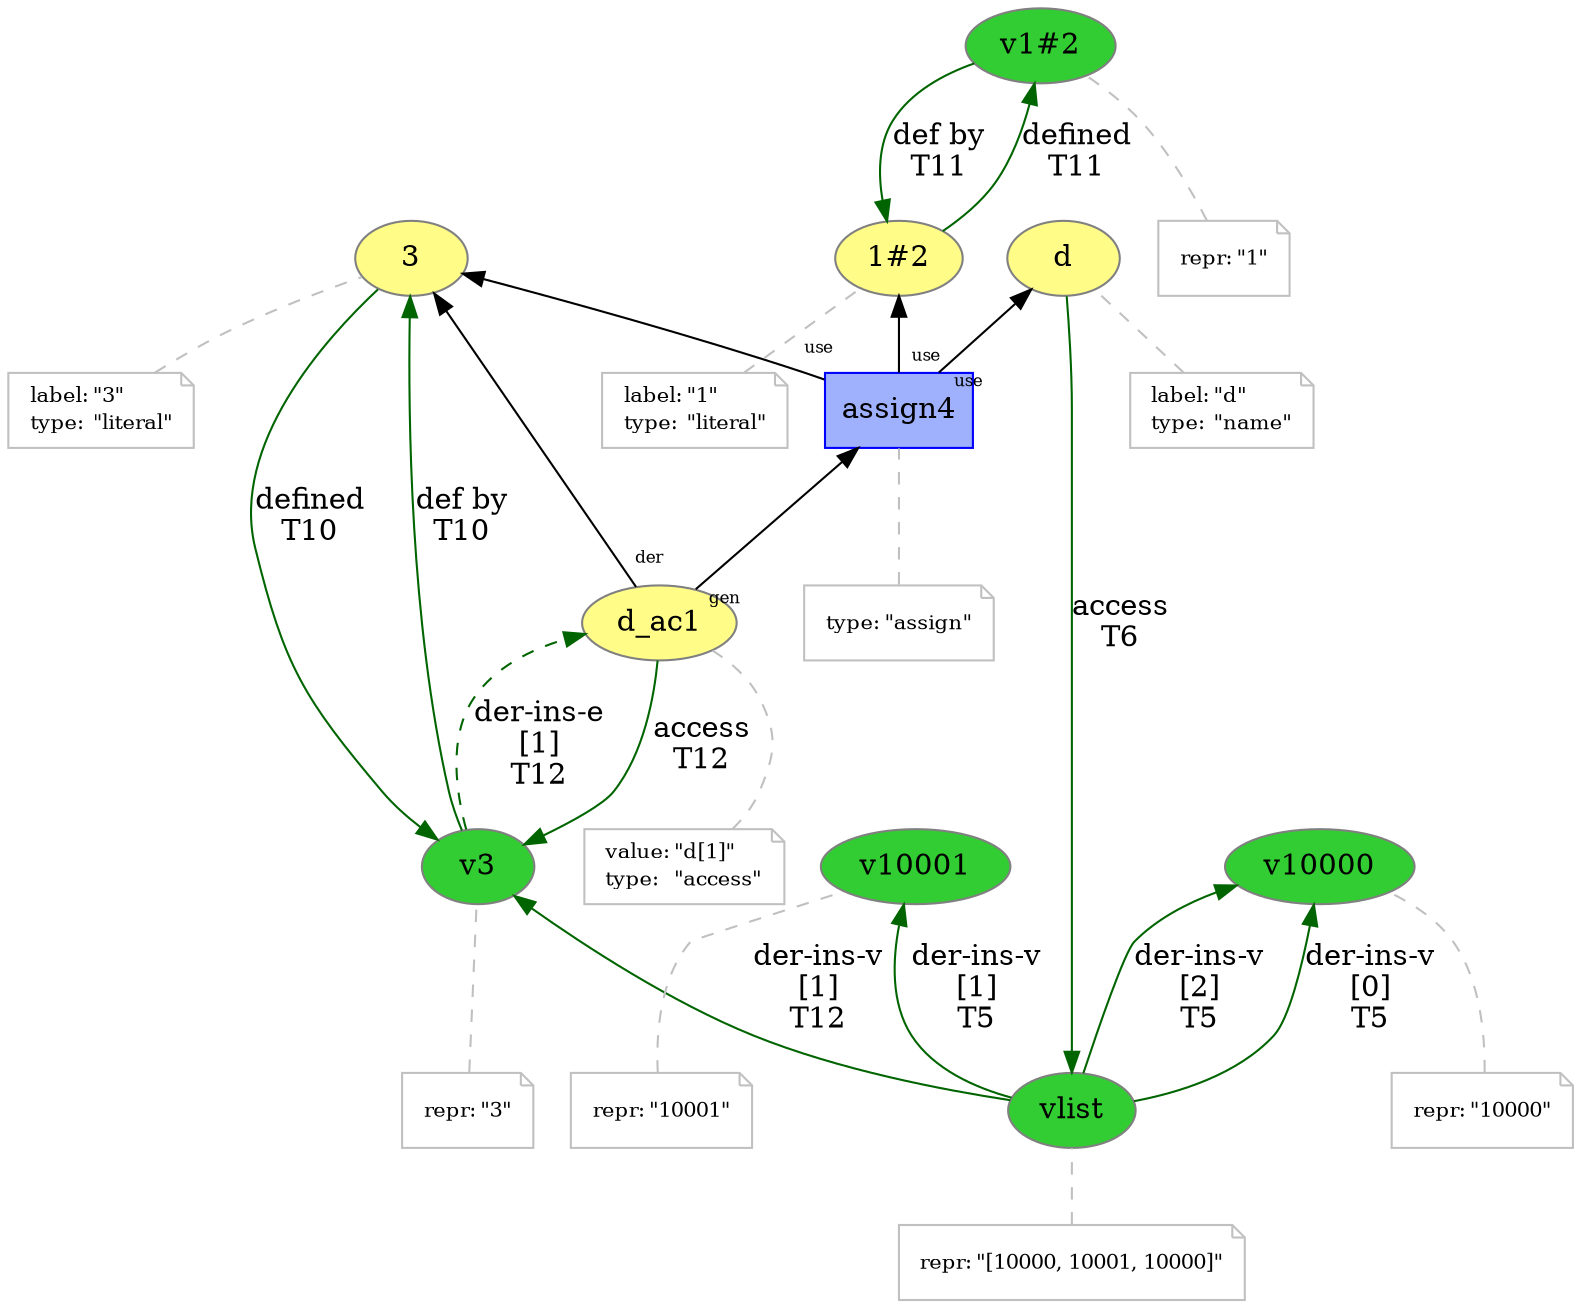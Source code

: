 digraph "PROV" { size="16,12"; rankdir="BT";
"http://example.org/vlist" [fillcolor="#32CD32",color="#808080",style="filled",label="vlist",URL="http://example.org/vlist"]
"-attrs0" [color="gray",shape="note",fontsize="10",fontcolor="black",label=<<TABLE cellpadding="0" border="0">
	<TR>
	    <TD align="left">repr:</TD>
	    <TD align="left">&quot;[10000, 10001, 10000]&quot;</TD>
	</TR>
</TABLE>>]
"-attrs0" -> "http://example.org/vlist" [color="gray",style="dashed",arrowhead="none"]
"http://example.org/v10000" [fillcolor="#32CD32",color="#808080",style="filled",label="v10000",URL="http://example.org/v10000"]
"-attrs1" [color="gray",shape="note",fontsize="10",fontcolor="black",label=<<TABLE cellpadding="0" border="0">
	<TR>
	    <TD align="left">repr:</TD>
	    <TD align="left">&quot;10000&quot;</TD>
	</TR>
</TABLE>>]
"-attrs1" -> "http://example.org/v10000" [color="gray",style="dashed",arrowhead="none"]
"http://example.org/v10001" [fillcolor="#32CD32",color="#808080",style="filled",label="v10001",URL="http://example.org/v10001"]
"-attrs2" [color="gray",shape="note",fontsize="10",fontcolor="black",label=<<TABLE cellpadding="0" border="0">
	<TR>
	    <TD align="left">repr:</TD>
	    <TD align="left">&quot;10001&quot;</TD>
	</TR>
</TABLE>>]
"-attrs2" -> "http://example.org/v10001" [color="gray",style="dashed",arrowhead="none"]
"http://example.org/vlist" -> "http://example.org/v10000" [labelfontsize="8",labeldistance="1.5",color="darkgreen",labelangle="60.0",rotation="20",label="der-ins-v
[0]
T5"]
"http://example.org/vlist" -> "http://example.org/v10001" [labelfontsize="8",labeldistance="1.5",color="darkgreen",labelangle="60.0",rotation="20",label="der-ins-v
[1]
T5"]
"http://example.org/vlist" -> "http://example.org/v10000" [labelfontsize="8",labeldistance="1.5",color="darkgreen",labelangle="60.0",rotation="20",label="der-ins-v
[2]
T5"]
"http://example.org/d" [fillcolor="#FFFC87",color="#808080",style="filled",label="d",URL="http://example.org/d"]
"-attrs3" [color="gray",shape="note",fontsize="10",fontcolor="black",label=<<TABLE cellpadding="0" border="0">
	<TR>
	    <TD align="left">label:</TD>
	    <TD align="left">&quot;d&quot;</TD>
	</TR>
	<TR>
	    <TD align="left">type:</TD>
	    <TD align="left">&quot;name&quot;</TD>
	</TR>
</TABLE>>]
"-attrs3" -> "http://example.org/d" [color="gray",style="dashed",arrowhead="none"]
"http://example.org/d" -> "http://example.org/vlist" [labelfontsize="8",labeldistance="1.5",color="darkgreen",labelangle="60.0",rotation="20",label="access
T6"]
"http://example.org/3" [fillcolor="#FFFC87",color="#808080",style="filled",label="3",URL="http://example.org/3"]
"-attrs4" [color="gray",shape="note",fontsize="10",fontcolor="black",label=<<TABLE cellpadding="0" border="0">
	<TR>
	    <TD align="left">label:</TD>
	    <TD align="left">&quot;3&quot;</TD>
	</TR>
	<TR>
	    <TD align="left">type:</TD>
	    <TD align="left">&quot;literal&quot;</TD>
	</TR>
</TABLE>>]
"-attrs4" -> "http://example.org/3" [color="gray",style="dashed",arrowhead="none"]
"http://example.org/v3" [fillcolor="#32CD32",color="#808080",style="filled",label="v3",URL="http://example.org/v3"]
"-attrs5" [color="gray",shape="note",fontsize="10",fontcolor="black",label=<<TABLE cellpadding="0" border="0">
	<TR>
	    <TD align="left">repr:</TD>
	    <TD align="left">&quot;3&quot;</TD>
	</TR>
</TABLE>>]
"-attrs5" -> "http://example.org/v3" [color="gray",style="dashed",arrowhead="none"]
"http://example.org/3" -> "http://example.org/v3" [labelfontsize="8",labeldistance="1.5",color="darkgreen",labelangle="60.0",rotation="20",label="defined
T10"]
"http://example.org/v3" -> "http://example.org/3" [labelfontsize="8",labeldistance="1.5",color="darkgreen",labelangle="60.0",rotation="20",label="def by
T10"]
"http://example.org/1#2" [fillcolor="#FFFC87",color="#808080",style="filled",label="1#2",URL="http://example.org/1#2"]
"-attrs6" [color="gray",shape="note",fontsize="10",fontcolor="black",label=<<TABLE cellpadding="0" border="0">
	<TR>
	    <TD align="left">label:</TD>
	    <TD align="left">&quot;1&quot;</TD>
	</TR>
	<TR>
	    <TD align="left">type:</TD>
	    <TD align="left">&quot;literal&quot;</TD>
	</TR>
</TABLE>>]
"-attrs6" -> "http://example.org/1#2" [color="gray",style="dashed",arrowhead="none"]
"http://example.org/v1#2" [fillcolor="#32CD32",color="#808080",style="filled",label="v1#2",URL="http://example.org/v1#2"]
"-attrs7" [color="gray",shape="note",fontsize="10",fontcolor="black",label=<<TABLE cellpadding="0" border="0">
	<TR>
	    <TD align="left">repr:</TD>
	    <TD align="left">&quot;1&quot;</TD>
	</TR>
</TABLE>>]
"-attrs7" -> "http://example.org/v1#2" [color="gray",style="dashed",arrowhead="none"]
"http://example.org/1#2" -> "http://example.org/v1#2" [labelfontsize="8",labeldistance="1.5",color="darkgreen",labelangle="60.0",rotation="20",label="defined
T11"]
"http://example.org/v1#2" -> "http://example.org/1#2" [labelfontsize="8",labeldistance="1.5",color="darkgreen",labelangle="60.0",rotation="20",label="def by
T11"]
"http://example.org/d_ac1" [fillcolor="#FFFC87",color="#808080",style="filled",label="d_ac1",URL="http://example.org/d_ac1"]
"-attrs8" [color="gray",shape="note",fontsize="10",fontcolor="black",label=<<TABLE cellpadding="0" border="0">
	<TR>
	    <TD align="left">value:</TD>
	    <TD align="left">&quot;d[1]&quot;</TD>
	</TR>
	<TR>
	    <TD align="left">type:</TD>
	    <TD align="left">&quot;access&quot;</TD>
	</TR>
</TABLE>>]
"-attrs8" -> "http://example.org/d_ac1" [color="gray",style="dashed",arrowhead="none"]
"http://example.org/d_ac1" -> "http://example.org/v3" [labelfontsize="8",labeldistance="1.5",color="darkgreen",labelangle="60.0",rotation="20",label="access
T12"]
"http://example.org/vlist" -> "http://example.org/v3" [labelfontsize="8",labeldistance="1.5",color="darkgreen",labelangle="60.0",rotation="20",label="der-ins-v
[1]
T12"]
"http://example.org/v3" -> "http://example.org/d_ac1" [labelfontsize="8",labeldistance="1.5",color="darkgreen",labelangle="60.0",rotation="20",label="der-ins-e
[1]
T12",style="dashed"]
"http://example.org/assign4" [fillcolor="#9FB1FC",color="#0000FF",shape="polygon",sides="4",style="filled",label="assign4",URL="http://example.org/assign4"]
"-attrs9" [color="gray",shape="note",fontsize="10",fontcolor="black",label=<<TABLE cellpadding="0" border="0">
	<TR>
	    <TD align="left">type:</TD>
	    <TD align="left">&quot;assign&quot;</TD>
	</TR>
</TABLE>>]
"-attrs9" -> "http://example.org/assign4" [color="gray",style="dashed",arrowhead="none"]
"http://example.org/assign4" -> "http://example.org/d" [labelfontsize="8",labeldistance="1.5",labelangle="60.0",rotation="20",taillabel="use"]
"http://example.org/assign4" -> "http://example.org/1#2" [labelfontsize="8",labeldistance="1.5",labelangle="60.0",rotation="20",taillabel="use"]
"http://example.org/assign4" -> "http://example.org/3" [labelfontsize="8",labeldistance="1.5",labelangle="60.0",rotation="20",taillabel="use"]
"http://example.org/d_ac1" -> "http://example.org/assign4" [labelfontsize="8",labeldistance="1.5",labelangle="60.0",rotation="20",taillabel="gen"]
"http://example.org/d_ac1" -> "http://example.org/3" [labelfontsize="8",labeldistance="1.5",labelangle="60.0",rotation="20",taillabel="der"]
}